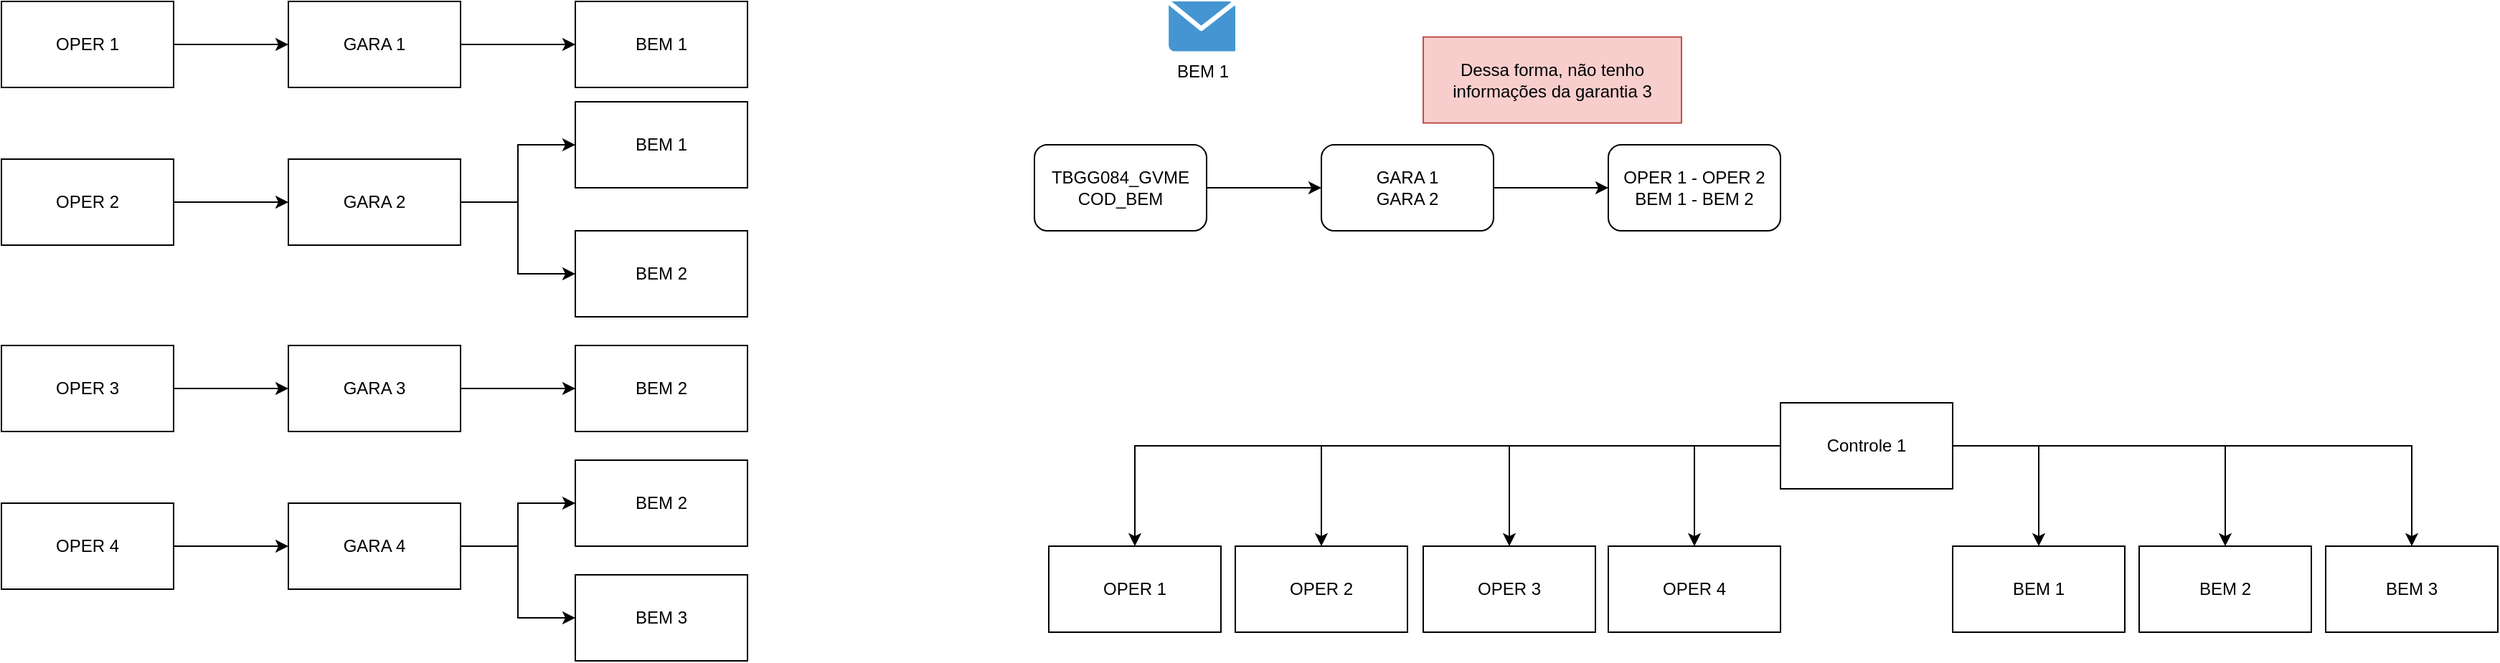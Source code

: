 <mxfile version="20.8.10" type="device" pages="2"><diagram name="Página-1" id="PcQXBWEra2sEcuU_WoIn"><mxGraphModel dx="2058" dy="828" grid="1" gridSize="10" guides="1" tooltips="1" connect="1" arrows="1" fold="1" page="1" pageScale="1" pageWidth="827" pageHeight="1169" math="0" shadow="0"><root><mxCell id="0"/><mxCell id="1" parent="0"/><mxCell id="e2R6fHIGEMqt3kiI3NXK-5" value="" style="edgeStyle=orthogonalEdgeStyle;rounded=0;orthogonalLoop=1;jettySize=auto;html=1;" parent="1" source="e2R6fHIGEMqt3kiI3NXK-1" target="e2R6fHIGEMqt3kiI3NXK-4" edge="1"><mxGeometry relative="1" as="geometry"/></mxCell><mxCell id="e2R6fHIGEMqt3kiI3NXK-1" value="OPER 1" style="rounded=0;whiteSpace=wrap;html=1;" parent="1" vertex="1"><mxGeometry x="160" y="220" width="120" height="60" as="geometry"/></mxCell><mxCell id="e2R6fHIGEMqt3kiI3NXK-7" value="" style="edgeStyle=orthogonalEdgeStyle;rounded=0;orthogonalLoop=1;jettySize=auto;html=1;" parent="1" source="e2R6fHIGEMqt3kiI3NXK-4" target="e2R6fHIGEMqt3kiI3NXK-6" edge="1"><mxGeometry relative="1" as="geometry"/></mxCell><mxCell id="e2R6fHIGEMqt3kiI3NXK-4" value="GARA 1" style="rounded=0;whiteSpace=wrap;html=1;" parent="1" vertex="1"><mxGeometry x="360" y="220" width="120" height="60" as="geometry"/></mxCell><mxCell id="e2R6fHIGEMqt3kiI3NXK-6" value="BEM 1" style="rounded=0;whiteSpace=wrap;html=1;" parent="1" vertex="1"><mxGeometry x="560" y="220" width="120" height="60" as="geometry"/></mxCell><mxCell id="e2R6fHIGEMqt3kiI3NXK-8" value="" style="edgeStyle=orthogonalEdgeStyle;rounded=0;orthogonalLoop=1;jettySize=auto;html=1;" parent="1" source="e2R6fHIGEMqt3kiI3NXK-9" target="e2R6fHIGEMqt3kiI3NXK-11" edge="1"><mxGeometry relative="1" as="geometry"/></mxCell><mxCell id="e2R6fHIGEMqt3kiI3NXK-9" value="OPER 2" style="rounded=0;whiteSpace=wrap;html=1;" parent="1" vertex="1"><mxGeometry x="160" y="330" width="120" height="60" as="geometry"/></mxCell><mxCell id="e2R6fHIGEMqt3kiI3NXK-10" value="" style="edgeStyle=orthogonalEdgeStyle;rounded=0;orthogonalLoop=1;jettySize=auto;html=1;" parent="1" source="e2R6fHIGEMqt3kiI3NXK-11" target="e2R6fHIGEMqt3kiI3NXK-12" edge="1"><mxGeometry relative="1" as="geometry"/></mxCell><mxCell id="e2R6fHIGEMqt3kiI3NXK-19" style="edgeStyle=orthogonalEdgeStyle;rounded=0;orthogonalLoop=1;jettySize=auto;html=1;entryX=0;entryY=0.5;entryDx=0;entryDy=0;" parent="1" source="e2R6fHIGEMqt3kiI3NXK-11" target="e2R6fHIGEMqt3kiI3NXK-18" edge="1"><mxGeometry relative="1" as="geometry"/></mxCell><mxCell id="e2R6fHIGEMqt3kiI3NXK-11" value="GARA 2" style="rounded=0;whiteSpace=wrap;html=1;" parent="1" vertex="1"><mxGeometry x="360" y="330" width="120" height="60" as="geometry"/></mxCell><mxCell id="e2R6fHIGEMqt3kiI3NXK-12" value="BEM 1" style="rounded=0;whiteSpace=wrap;html=1;" parent="1" vertex="1"><mxGeometry x="560" y="290" width="120" height="60" as="geometry"/></mxCell><mxCell id="e2R6fHIGEMqt3kiI3NXK-18" value="BEM 2" style="rounded=0;whiteSpace=wrap;html=1;" parent="1" vertex="1"><mxGeometry x="560" y="380" width="120" height="60" as="geometry"/></mxCell><mxCell id="e2R6fHIGEMqt3kiI3NXK-20" value="" style="edgeStyle=orthogonalEdgeStyle;rounded=0;orthogonalLoop=1;jettySize=auto;html=1;" parent="1" source="e2R6fHIGEMqt3kiI3NXK-21" target="e2R6fHIGEMqt3kiI3NXK-23" edge="1"><mxGeometry relative="1" as="geometry"/></mxCell><mxCell id="e2R6fHIGEMqt3kiI3NXK-21" value="OPER 3" style="rounded=0;whiteSpace=wrap;html=1;" parent="1" vertex="1"><mxGeometry x="160" y="460" width="120" height="60" as="geometry"/></mxCell><mxCell id="e2R6fHIGEMqt3kiI3NXK-22" value="" style="edgeStyle=orthogonalEdgeStyle;rounded=0;orthogonalLoop=1;jettySize=auto;html=1;" parent="1" source="e2R6fHIGEMqt3kiI3NXK-23" target="e2R6fHIGEMqt3kiI3NXK-24" edge="1"><mxGeometry relative="1" as="geometry"/></mxCell><mxCell id="e2R6fHIGEMqt3kiI3NXK-23" value="GARA 3" style="rounded=0;whiteSpace=wrap;html=1;" parent="1" vertex="1"><mxGeometry x="360" y="460" width="120" height="60" as="geometry"/></mxCell><mxCell id="e2R6fHIGEMqt3kiI3NXK-24" value="BEM 2" style="rounded=0;whiteSpace=wrap;html=1;" parent="1" vertex="1"><mxGeometry x="560" y="460" width="120" height="60" as="geometry"/></mxCell><mxCell id="e2R6fHIGEMqt3kiI3NXK-25" value="" style="edgeStyle=orthogonalEdgeStyle;rounded=0;orthogonalLoop=1;jettySize=auto;html=1;" parent="1" source="e2R6fHIGEMqt3kiI3NXK-26" target="e2R6fHIGEMqt3kiI3NXK-28" edge="1"><mxGeometry relative="1" as="geometry"/></mxCell><mxCell id="e2R6fHIGEMqt3kiI3NXK-26" value="OPER 4" style="rounded=0;whiteSpace=wrap;html=1;" parent="1" vertex="1"><mxGeometry x="160" y="570" width="120" height="60" as="geometry"/></mxCell><mxCell id="e2R6fHIGEMqt3kiI3NXK-27" value="" style="edgeStyle=orthogonalEdgeStyle;rounded=0;orthogonalLoop=1;jettySize=auto;html=1;" parent="1" source="e2R6fHIGEMqt3kiI3NXK-28" target="e2R6fHIGEMqt3kiI3NXK-29" edge="1"><mxGeometry relative="1" as="geometry"/></mxCell><mxCell id="e2R6fHIGEMqt3kiI3NXK-31" style="edgeStyle=orthogonalEdgeStyle;rounded=0;orthogonalLoop=1;jettySize=auto;html=1;entryX=0;entryY=0.5;entryDx=0;entryDy=0;" parent="1" source="e2R6fHIGEMqt3kiI3NXK-28" target="e2R6fHIGEMqt3kiI3NXK-30" edge="1"><mxGeometry relative="1" as="geometry"/></mxCell><mxCell id="e2R6fHIGEMqt3kiI3NXK-28" value="GARA 4" style="rounded=0;whiteSpace=wrap;html=1;" parent="1" vertex="1"><mxGeometry x="360" y="570" width="120" height="60" as="geometry"/></mxCell><mxCell id="e2R6fHIGEMqt3kiI3NXK-29" value="BEM 2" style="rounded=0;whiteSpace=wrap;html=1;" parent="1" vertex="1"><mxGeometry x="560" y="540" width="120" height="60" as="geometry"/></mxCell><mxCell id="e2R6fHIGEMqt3kiI3NXK-30" value="BEM 3" style="rounded=0;whiteSpace=wrap;html=1;" parent="1" vertex="1"><mxGeometry x="560" y="620" width="120" height="60" as="geometry"/></mxCell><mxCell id="e2R6fHIGEMqt3kiI3NXK-33" value="BEM 1" style="shadow=0;dashed=0;html=1;strokeColor=none;fillColor=#4495D1;labelPosition=center;verticalLabelPosition=bottom;verticalAlign=top;align=center;outlineConnect=0;shape=mxgraph.veeam.2d.letter;" parent="1" vertex="1"><mxGeometry x="973.6" y="220" width="46.4" height="34.8" as="geometry"/></mxCell><mxCell id="e2R6fHIGEMqt3kiI3NXK-37" value="" style="edgeStyle=orthogonalEdgeStyle;rounded=0;orthogonalLoop=1;jettySize=auto;html=1;" parent="1" source="e2R6fHIGEMqt3kiI3NXK-34" target="e2R6fHIGEMqt3kiI3NXK-36" edge="1"><mxGeometry relative="1" as="geometry"/></mxCell><mxCell id="e2R6fHIGEMqt3kiI3NXK-34" value="TBGG084_GVME&lt;br&gt;COD_BEM" style="rounded=1;whiteSpace=wrap;html=1;" parent="1" vertex="1"><mxGeometry x="880" y="320" width="120" height="60" as="geometry"/></mxCell><mxCell id="e2R6fHIGEMqt3kiI3NXK-39" value="" style="edgeStyle=orthogonalEdgeStyle;rounded=0;orthogonalLoop=1;jettySize=auto;html=1;" parent="1" source="e2R6fHIGEMqt3kiI3NXK-36" target="e2R6fHIGEMqt3kiI3NXK-38" edge="1"><mxGeometry relative="1" as="geometry"/></mxCell><mxCell id="e2R6fHIGEMqt3kiI3NXK-36" value="GARA 1&lt;br&gt;GARA 2" style="whiteSpace=wrap;html=1;rounded=1;" parent="1" vertex="1"><mxGeometry x="1080" y="320" width="120" height="60" as="geometry"/></mxCell><mxCell id="e2R6fHIGEMqt3kiI3NXK-38" value="OPER 1 - OPER 2&lt;br&gt;BEM 1 - BEM 2" style="whiteSpace=wrap;html=1;rounded=1;" parent="1" vertex="1"><mxGeometry x="1280" y="320" width="120" height="60" as="geometry"/></mxCell><mxCell id="e2R6fHIGEMqt3kiI3NXK-40" value="Dessa forma, não tenho informações da garantia 3" style="text;html=1;strokeColor=#b85450;fillColor=#f8cecc;align=center;verticalAlign=middle;whiteSpace=wrap;rounded=0;" parent="1" vertex="1"><mxGeometry x="1151" y="244.8" width="180" height="60" as="geometry"/></mxCell><mxCell id="e2R6fHIGEMqt3kiI3NXK-41" value="OPER 1" style="rounded=0;whiteSpace=wrap;html=1;" parent="1" vertex="1"><mxGeometry x="890" y="600" width="120" height="60" as="geometry"/></mxCell><mxCell id="e2R6fHIGEMqt3kiI3NXK-42" value="OPER 2" style="rounded=0;whiteSpace=wrap;html=1;" parent="1" vertex="1"><mxGeometry x="1020" y="600" width="120" height="60" as="geometry"/></mxCell><mxCell id="e2R6fHIGEMqt3kiI3NXK-43" value="OPER 3" style="rounded=0;whiteSpace=wrap;html=1;" parent="1" vertex="1"><mxGeometry x="1151" y="600" width="120" height="60" as="geometry"/></mxCell><mxCell id="e2R6fHIGEMqt3kiI3NXK-44" value="OPER 4" style="rounded=0;whiteSpace=wrap;html=1;" parent="1" vertex="1"><mxGeometry x="1280" y="600" width="120" height="60" as="geometry"/></mxCell><mxCell id="e2R6fHIGEMqt3kiI3NXK-49" style="edgeStyle=orthogonalEdgeStyle;rounded=0;orthogonalLoop=1;jettySize=auto;html=1;" parent="1" source="e2R6fHIGEMqt3kiI3NXK-45" target="e2R6fHIGEMqt3kiI3NXK-41" edge="1"><mxGeometry relative="1" as="geometry"/></mxCell><mxCell id="e2R6fHIGEMqt3kiI3NXK-50" style="edgeStyle=orthogonalEdgeStyle;rounded=0;orthogonalLoop=1;jettySize=auto;html=1;entryX=0.5;entryY=0;entryDx=0;entryDy=0;" parent="1" source="e2R6fHIGEMqt3kiI3NXK-45" target="e2R6fHIGEMqt3kiI3NXK-42" edge="1"><mxGeometry relative="1" as="geometry"/></mxCell><mxCell id="e2R6fHIGEMqt3kiI3NXK-51" style="edgeStyle=orthogonalEdgeStyle;rounded=0;orthogonalLoop=1;jettySize=auto;html=1;entryX=0.5;entryY=0;entryDx=0;entryDy=0;" parent="1" source="e2R6fHIGEMqt3kiI3NXK-45" target="e2R6fHIGEMqt3kiI3NXK-43" edge="1"><mxGeometry relative="1" as="geometry"/></mxCell><mxCell id="e2R6fHIGEMqt3kiI3NXK-52" style="edgeStyle=orthogonalEdgeStyle;rounded=0;orthogonalLoop=1;jettySize=auto;html=1;entryX=0.5;entryY=0;entryDx=0;entryDy=0;" parent="1" source="e2R6fHIGEMqt3kiI3NXK-45" target="e2R6fHIGEMqt3kiI3NXK-44" edge="1"><mxGeometry relative="1" as="geometry"><Array as="points"><mxPoint x="1340" y="530"/></Array></mxGeometry></mxCell><mxCell id="e2R6fHIGEMqt3kiI3NXK-53" style="edgeStyle=orthogonalEdgeStyle;rounded=0;orthogonalLoop=1;jettySize=auto;html=1;" parent="1" source="e2R6fHIGEMqt3kiI3NXK-45" target="e2R6fHIGEMqt3kiI3NXK-46" edge="1"><mxGeometry relative="1" as="geometry"><Array as="points"><mxPoint x="1580" y="530"/></Array></mxGeometry></mxCell><mxCell id="e2R6fHIGEMqt3kiI3NXK-54" style="edgeStyle=orthogonalEdgeStyle;rounded=0;orthogonalLoop=1;jettySize=auto;html=1;" parent="1" source="e2R6fHIGEMqt3kiI3NXK-45" target="e2R6fHIGEMqt3kiI3NXK-47" edge="1"><mxGeometry relative="1" as="geometry"/></mxCell><mxCell id="e2R6fHIGEMqt3kiI3NXK-55" style="edgeStyle=orthogonalEdgeStyle;rounded=0;orthogonalLoop=1;jettySize=auto;html=1;entryX=0.5;entryY=0;entryDx=0;entryDy=0;" parent="1" source="e2R6fHIGEMqt3kiI3NXK-45" target="e2R6fHIGEMqt3kiI3NXK-48" edge="1"><mxGeometry relative="1" as="geometry"/></mxCell><mxCell id="e2R6fHIGEMqt3kiI3NXK-45" value="Controle 1" style="rounded=0;whiteSpace=wrap;html=1;" parent="1" vertex="1"><mxGeometry x="1400" y="500" width="120" height="60" as="geometry"/></mxCell><mxCell id="e2R6fHIGEMqt3kiI3NXK-46" value="BEM 1" style="rounded=0;whiteSpace=wrap;html=1;" parent="1" vertex="1"><mxGeometry x="1520" y="600" width="120" height="60" as="geometry"/></mxCell><mxCell id="e2R6fHIGEMqt3kiI3NXK-47" value="BEM 2" style="rounded=0;whiteSpace=wrap;html=1;" parent="1" vertex="1"><mxGeometry x="1650" y="600" width="120" height="60" as="geometry"/></mxCell><mxCell id="e2R6fHIGEMqt3kiI3NXK-48" value="BEM 3" style="rounded=0;whiteSpace=wrap;html=1;" parent="1" vertex="1"><mxGeometry x="1780" y="600" width="120" height="60" as="geometry"/></mxCell></root></mxGraphModel></diagram><diagram id="dWnwHGQ7YgfIfuh-KF8Y" name="Página-2"><mxGraphModel dx="2884" dy="835" grid="1" gridSize="10" guides="1" tooltips="1" connect="1" arrows="1" fold="1" page="1" pageScale="1" pageWidth="827" pageHeight="1169" math="0" shadow="0"><root><mxCell id="0"/><mxCell id="1" parent="0"/><mxCell id="OQPy8j9QOg2cC9FdK49f-1" value="" style="edgeStyle=orthogonalEdgeStyle;rounded=0;orthogonalLoop=1;jettySize=auto;html=1;" parent="1" source="OQPy8j9QOg2cC9FdK49f-2" target="OQPy8j9QOg2cC9FdK49f-4" edge="1"><mxGeometry relative="1" as="geometry"/></mxCell><mxCell id="OQPy8j9QOg2cC9FdK49f-2" value="OPER 1&lt;br&gt;SU" style="rounded=0;whiteSpace=wrap;html=1;" parent="1" vertex="1"><mxGeometry x="-40" y="170" width="120" height="60" as="geometry"/></mxCell><mxCell id="OQPy8j9QOg2cC9FdK49f-3" value="" style="edgeStyle=orthogonalEdgeStyle;rounded=0;orthogonalLoop=1;jettySize=auto;html=1;" parent="1" source="OQPy8j9QOg2cC9FdK49f-4" target="OQPy8j9QOg2cC9FdK49f-5" edge="1"><mxGeometry relative="1" as="geometry"/></mxCell><mxCell id="OQPy8j9QOg2cC9FdK49f-4" value="GARA 1&lt;br&gt;Exigido: 1500" style="rounded=0;whiteSpace=wrap;html=1;" parent="1" vertex="1"><mxGeometry x="160" y="170" width="120" height="60" as="geometry"/></mxCell><mxCell id="sn8UAn0AY7RUaYcL1VMi-13" style="edgeStyle=orthogonalEdgeStyle;rounded=0;orthogonalLoop=1;jettySize=auto;html=1;entryX=0;entryY=0.5;entryDx=0;entryDy=0;" parent="1" source="OQPy8j9QOg2cC9FdK49f-5" target="sn8UAn0AY7RUaYcL1VMi-12" edge="1"><mxGeometry relative="1" as="geometry"/></mxCell><mxCell id="OQPy8j9QOg2cC9FdK49f-5" value="BEM 1&lt;br&gt;1000" style="rounded=0;whiteSpace=wrap;html=1;" parent="1" vertex="1"><mxGeometry x="360" y="170" width="120" height="60" as="geometry"/></mxCell><mxCell id="OQPy8j9QOg2cC9FdK49f-6" value="" style="edgeStyle=orthogonalEdgeStyle;rounded=0;orthogonalLoop=1;jettySize=auto;html=1;" parent="1" source="OQPy8j9QOg2cC9FdK49f-7" target="OQPy8j9QOg2cC9FdK49f-10" edge="1"><mxGeometry relative="1" as="geometry"/></mxCell><mxCell id="OQPy8j9QOg2cC9FdK49f-7" value="OPER 2&lt;br&gt;SF" style="rounded=0;whiteSpace=wrap;html=1;" parent="1" vertex="1"><mxGeometry x="-40" y="280" width="120" height="60" as="geometry"/></mxCell><mxCell id="OQPy8j9QOg2cC9FdK49f-8" value="" style="edgeStyle=orthogonalEdgeStyle;rounded=0;orthogonalLoop=1;jettySize=auto;html=1;" parent="1" source="OQPy8j9QOg2cC9FdK49f-10" target="OQPy8j9QOg2cC9FdK49f-11" edge="1"><mxGeometry relative="1" as="geometry"/></mxCell><mxCell id="OQPy8j9QOg2cC9FdK49f-9" style="edgeStyle=orthogonalEdgeStyle;rounded=0;orthogonalLoop=1;jettySize=auto;html=1;entryX=0;entryY=0.5;entryDx=0;entryDy=0;" parent="1" source="OQPy8j9QOg2cC9FdK49f-10" target="OQPy8j9QOg2cC9FdK49f-12" edge="1"><mxGeometry relative="1" as="geometry"/></mxCell><mxCell id="OQPy8j9QOg2cC9FdK49f-10" value="GARA 2&lt;br&gt;Exigido 1100" style="rounded=0;whiteSpace=wrap;html=1;" parent="1" vertex="1"><mxGeometry x="160" y="280" width="120" height="60" as="geometry"/></mxCell><mxCell id="sn8UAn0AY7RUaYcL1VMi-15" style="edgeStyle=orthogonalEdgeStyle;rounded=0;orthogonalLoop=1;jettySize=auto;html=1;entryX=0;entryY=0.5;entryDx=0;entryDy=0;" parent="1" source="OQPy8j9QOg2cC9FdK49f-11" target="sn8UAn0AY7RUaYcL1VMi-14" edge="1"><mxGeometry relative="1" as="geometry"/></mxCell><mxCell id="OQPy8j9QOg2cC9FdK49f-11" value="BEM 1&lt;br&gt;500" style="rounded=0;whiteSpace=wrap;html=1;" parent="1" vertex="1"><mxGeometry x="360" y="240" width="120" height="60" as="geometry"/></mxCell><mxCell id="sn8UAn0AY7RUaYcL1VMi-17" style="edgeStyle=orthogonalEdgeStyle;rounded=0;orthogonalLoop=1;jettySize=auto;html=1;entryX=0;entryY=0.5;entryDx=0;entryDy=0;" parent="1" source="OQPy8j9QOg2cC9FdK49f-12" target="sn8UAn0AY7RUaYcL1VMi-16" edge="1"><mxGeometry relative="1" as="geometry"/></mxCell><mxCell id="OQPy8j9QOg2cC9FdK49f-12" value="BEM 2&lt;br&gt;500" style="rounded=0;whiteSpace=wrap;html=1;" parent="1" vertex="1"><mxGeometry x="360" y="330" width="120" height="60" as="geometry"/></mxCell><mxCell id="OQPy8j9QOg2cC9FdK49f-13" value="" style="edgeStyle=orthogonalEdgeStyle;rounded=0;orthogonalLoop=1;jettySize=auto;html=1;" parent="1" source="OQPy8j9QOg2cC9FdK49f-14" target="OQPy8j9QOg2cC9FdK49f-16" edge="1"><mxGeometry relative="1" as="geometry"/></mxCell><mxCell id="OQPy8j9QOg2cC9FdK49f-14" value="OPER 3&lt;br&gt;XX2" style="rounded=0;whiteSpace=wrap;html=1;" parent="1" vertex="1"><mxGeometry x="-40" y="410" width="120" height="60" as="geometry"/></mxCell><mxCell id="OQPy8j9QOg2cC9FdK49f-15" value="" style="edgeStyle=orthogonalEdgeStyle;rounded=0;orthogonalLoop=1;jettySize=auto;html=1;" parent="1" source="OQPy8j9QOg2cC9FdK49f-16" target="OQPy8j9QOg2cC9FdK49f-17" edge="1"><mxGeometry relative="1" as="geometry"/></mxCell><mxCell id="OQPy8j9QOg2cC9FdK49f-16" value="GARA 3&lt;br&gt;2000" style="rounded=0;whiteSpace=wrap;html=1;" parent="1" vertex="1"><mxGeometry x="160" y="410" width="120" height="60" as="geometry"/></mxCell><mxCell id="sn8UAn0AY7RUaYcL1VMi-19" style="edgeStyle=orthogonalEdgeStyle;rounded=0;orthogonalLoop=1;jettySize=auto;html=1;entryX=0;entryY=0.5;entryDx=0;entryDy=0;" parent="1" source="OQPy8j9QOg2cC9FdK49f-17" target="sn8UAn0AY7RUaYcL1VMi-18" edge="1"><mxGeometry relative="1" as="geometry"/></mxCell><mxCell id="OQPy8j9QOg2cC9FdK49f-17" value="BEM 2&lt;br&gt;1500" style="rounded=0;whiteSpace=wrap;html=1;" parent="1" vertex="1"><mxGeometry x="360" y="410" width="120" height="60" as="geometry"/></mxCell><mxCell id="OQPy8j9QOg2cC9FdK49f-18" value="" style="edgeStyle=orthogonalEdgeStyle;rounded=0;orthogonalLoop=1;jettySize=auto;html=1;" parent="1" source="OQPy8j9QOg2cC9FdK49f-19" target="OQPy8j9QOg2cC9FdK49f-22" edge="1"><mxGeometry relative="1" as="geometry"/></mxCell><mxCell id="OQPy8j9QOg2cC9FdK49f-19" value="OPER 4&lt;br&gt;SU1" style="rounded=0;whiteSpace=wrap;html=1;" parent="1" vertex="1"><mxGeometry x="-40" y="520" width="120" height="60" as="geometry"/></mxCell><mxCell id="OQPy8j9QOg2cC9FdK49f-20" value="" style="edgeStyle=orthogonalEdgeStyle;rounded=0;orthogonalLoop=1;jettySize=auto;html=1;" parent="1" source="OQPy8j9QOg2cC9FdK49f-22" target="OQPy8j9QOg2cC9FdK49f-23" edge="1"><mxGeometry relative="1" as="geometry"/></mxCell><mxCell id="OQPy8j9QOg2cC9FdK49f-21" style="edgeStyle=orthogonalEdgeStyle;rounded=0;orthogonalLoop=1;jettySize=auto;html=1;entryX=0;entryY=0.5;entryDx=0;entryDy=0;" parent="1" source="OQPy8j9QOg2cC9FdK49f-22" target="OQPy8j9QOg2cC9FdK49f-24" edge="1"><mxGeometry relative="1" as="geometry"/></mxCell><mxCell id="OQPy8j9QOg2cC9FdK49f-22" value="GARA 4&lt;br&gt;1600" style="rounded=0;whiteSpace=wrap;html=1;" parent="1" vertex="1"><mxGeometry x="160" y="520" width="120" height="60" as="geometry"/></mxCell><mxCell id="sn8UAn0AY7RUaYcL1VMi-21" style="edgeStyle=orthogonalEdgeStyle;rounded=0;orthogonalLoop=1;jettySize=auto;html=1;entryX=0;entryY=0.5;entryDx=0;entryDy=0;" parent="1" source="OQPy8j9QOg2cC9FdK49f-23" target="sn8UAn0AY7RUaYcL1VMi-20" edge="1"><mxGeometry relative="1" as="geometry"/></mxCell><mxCell id="OQPy8j9QOg2cC9FdK49f-23" value="BEM 2&lt;br&gt;1000" style="rounded=0;whiteSpace=wrap;html=1;" parent="1" vertex="1"><mxGeometry x="360" y="490" width="120" height="60" as="geometry"/></mxCell><mxCell id="sn8UAn0AY7RUaYcL1VMi-23" style="edgeStyle=orthogonalEdgeStyle;rounded=0;orthogonalLoop=1;jettySize=auto;html=1;entryX=0;entryY=0.5;entryDx=0;entryDy=0;" parent="1" source="OQPy8j9QOg2cC9FdK49f-24" target="sn8UAn0AY7RUaYcL1VMi-22" edge="1"><mxGeometry relative="1" as="geometry"/></mxCell><mxCell id="OQPy8j9QOg2cC9FdK49f-24" value="BEM 3&lt;br&gt;500&lt;br&gt;" style="rounded=0;whiteSpace=wrap;html=1;" parent="1" vertex="1"><mxGeometry x="360" y="570" width="120" height="60" as="geometry"/></mxCell><mxCell id="sn8UAn0AY7RUaYcL1VMi-5" value="" style="rounded=0;whiteSpace=wrap;html=1;" parent="1" vertex="1"><mxGeometry x="670" y="100" width="350" height="300" as="geometry"/></mxCell><mxCell id="sn8UAn0AY7RUaYcL1VMi-1" value="BEM 1 GARA 1" style="shadow=0;dashed=0;html=1;strokeColor=none;fillColor=#4495D1;labelPosition=center;verticalLabelPosition=bottom;verticalAlign=top;align=center;outlineConnect=0;shape=mxgraph.veeam.2d.letter;" parent="1" vertex="1"><mxGeometry x="740" y="120" width="46.4" height="34.8" as="geometry"/></mxCell><mxCell id="sn8UAn0AY7RUaYcL1VMi-2" value="Estimulo a partir do bem 1/gara 1" style="text;html=1;align=center;verticalAlign=middle;resizable=0;points=[];autosize=1;strokeColor=none;fillColor=none;" parent="1" vertex="1"><mxGeometry x="786.4" y="130" width="200" height="30" as="geometry"/></mxCell><mxCell id="sn8UAn0AY7RUaYcL1VMi-3" value="GARA 1&lt;br&gt;Suficiencia: -500" style="rounded=0;whiteSpace=wrap;html=1;" parent="1" vertex="1"><mxGeometry x="703.2" y="190" width="120" height="60" as="geometry"/></mxCell><mxCell id="sn8UAn0AY7RUaYcL1VMi-6" value="Calculo 1" style="text;html=1;strokeColor=none;fillColor=none;align=center;verticalAlign=middle;whiteSpace=wrap;rounded=0;" parent="1" vertex="1"><mxGeometry x="670" y="100" width="60" height="30" as="geometry"/></mxCell><mxCell id="sn8UAn0AY7RUaYcL1VMi-7" value="" style="rounded=0;whiteSpace=wrap;html=1;" parent="1" vertex="1"><mxGeometry x="1030" y="100" width="350" height="590" as="geometry"/></mxCell><mxCell id="sn8UAn0AY7RUaYcL1VMi-8" value="Calculo 2" style="text;html=1;strokeColor=none;fillColor=none;align=center;verticalAlign=middle;whiteSpace=wrap;rounded=0;" parent="1" vertex="1"><mxGeometry x="1030" y="100" width="60" height="30" as="geometry"/></mxCell><mxCell id="sn8UAn0AY7RUaYcL1VMi-9" value="BEM 1 GARA 1" style="shadow=0;dashed=0;html=1;strokeColor=none;fillColor=#4495D1;labelPosition=center;verticalLabelPosition=bottom;verticalAlign=top;align=center;outlineConnect=0;shape=mxgraph.veeam.2d.letter;" parent="1" vertex="1"><mxGeometry x="1050" y="132.4" width="46.4" height="34.8" as="geometry"/></mxCell><mxCell id="sn8UAn0AY7RUaYcL1VMi-12" value="VINC - 500" style="rounded=1;whiteSpace=wrap;html=1;" parent="1" vertex="1"><mxGeometry x="540" y="170" width="120" height="60" as="geometry"/></mxCell><mxCell id="sn8UAn0AY7RUaYcL1VMi-14" value="VINC - 500" style="rounded=1;whiteSpace=wrap;html=1;" parent="1" vertex="1"><mxGeometry x="540" y="240" width="120" height="60" as="geometry"/></mxCell><mxCell id="sn8UAn0AY7RUaYcL1VMi-16" value="VINC - 1000" style="rounded=1;whiteSpace=wrap;html=1;" parent="1" vertex="1"><mxGeometry x="540" y="330" width="120" height="60" as="geometry"/></mxCell><mxCell id="sn8UAn0AY7RUaYcL1VMi-18" value="VINC - 1000" style="rounded=1;whiteSpace=wrap;html=1;" parent="1" vertex="1"><mxGeometry x="540" y="410" width="120" height="60" as="geometry"/></mxCell><mxCell id="sn8UAn0AY7RUaYcL1VMi-20" value="VINC - 1000" style="rounded=1;whiteSpace=wrap;html=1;" parent="1" vertex="1"><mxGeometry x="540" y="490" width="120" height="60" as="geometry"/></mxCell><mxCell id="sn8UAn0AY7RUaYcL1VMi-22" value="VINC - 1000" style="rounded=1;whiteSpace=wrap;html=1;" parent="1" vertex="1"><mxGeometry x="540" y="570" width="120" height="60" as="geometry"/></mxCell><mxCell id="sn8UAn0AY7RUaYcL1VMi-24" value="Estimulo a partir do bem 1/gara 1" style="text;html=1;align=center;verticalAlign=middle;resizable=0;points=[];autosize=1;strokeColor=none;fillColor=none;" parent="1" vertex="1"><mxGeometry x="1170" y="132.4" width="200" height="30" as="geometry"/></mxCell><mxCell id="sn8UAn0AY7RUaYcL1VMi-26" value="Busco garantias da conta vinculada ao BEM 1" style="ellipse;shape=cloud;whiteSpace=wrap;html=1;" parent="1" vertex="1"><mxGeometry x="1110" y="170" width="190" height="100" as="geometry"/></mxCell><mxCell id="sn8UAn0AY7RUaYcL1VMi-27" value="GARA 1&lt;br&gt;Suficiencia: -500" style="rounded=0;whiteSpace=wrap;html=1;" parent="1" vertex="1"><mxGeometry x="1150" y="280" width="120" height="60" as="geometry"/></mxCell><mxCell id="sn8UAn0AY7RUaYcL1VMi-28" value="GARA 1&lt;br style=&quot;border-color: var(--border-color);&quot;&gt;Suficiencia: -100" style="rounded=0;whiteSpace=wrap;html=1;" parent="1" vertex="1"><mxGeometry x="1150" y="350" width="120" height="60" as="geometry"/></mxCell><mxCell id="sn8UAn0AY7RUaYcL1VMi-29" value="Aplico regras de priorização" style="ellipse;shape=cloud;whiteSpace=wrap;html=1;" parent="1" vertex="1"><mxGeometry x="1100" y="420" width="220" height="110" as="geometry"/></mxCell><mxCell id="sn8UAn0AY7RUaYcL1VMi-50" style="edgeStyle=orthogonalEdgeStyle;rounded=0;orthogonalLoop=1;jettySize=auto;html=1;" parent="1" source="sn8UAn0AY7RUaYcL1VMi-48" target="sn8UAn0AY7RUaYcL1VMi-49" edge="1"><mxGeometry relative="1" as="geometry"/></mxCell><mxCell id="sn8UAn0AY7RUaYcL1VMi-52" style="edgeStyle=orthogonalEdgeStyle;rounded=0;orthogonalLoop=1;jettySize=auto;html=1;" parent="1" source="sn8UAn0AY7RUaYcL1VMi-48" target="sn8UAn0AY7RUaYcL1VMi-51" edge="1"><mxGeometry relative="1" as="geometry"/></mxCell><mxCell id="sn8UAn0AY7RUaYcL1VMi-48" value="BEM 1&lt;br&gt;" style="rounded=0;whiteSpace=wrap;html=1;" parent="1" vertex="1"><mxGeometry x="340" y="720" width="120" height="60" as="geometry"/></mxCell><mxCell id="sn8UAn0AY7RUaYcL1VMi-61" style="edgeStyle=orthogonalEdgeStyle;rounded=0;orthogonalLoop=1;jettySize=auto;html=1;entryX=0;entryY=0.5;entryDx=0;entryDy=0;" parent="1" source="sn8UAn0AY7RUaYcL1VMi-49" target="sn8UAn0AY7RUaYcL1VMi-60" edge="1"><mxGeometry relative="1" as="geometry"/></mxCell><mxCell id="sn8UAn0AY7RUaYcL1VMi-49" value="GARA 1&lt;br&gt;Exigido: 1500&lt;br&gt;-500" style="rounded=0;whiteSpace=wrap;html=1;" parent="1" vertex="1"><mxGeometry x="560" y="680" width="120" height="60" as="geometry"/></mxCell><mxCell id="sn8UAn0AY7RUaYcL1VMi-63" style="edgeStyle=orthogonalEdgeStyle;rounded=0;orthogonalLoop=1;jettySize=auto;html=1;" parent="1" source="sn8UAn0AY7RUaYcL1VMi-51" target="sn8UAn0AY7RUaYcL1VMi-62" edge="1"><mxGeometry relative="1" as="geometry"/></mxCell><mxCell id="sn8UAn0AY7RUaYcL1VMi-51" value="GARA 2&lt;br&gt;Exigido 1100&lt;br&gt;-100" style="rounded=0;whiteSpace=wrap;html=1;fillColor=#FF6F59;" parent="1" vertex="1"><mxGeometry x="560" y="760" width="120" height="60" as="geometry"/></mxCell><mxCell id="sn8UAn0AY7RUaYcL1VMi-57" style="edgeStyle=orthogonalEdgeStyle;rounded=0;orthogonalLoop=1;jettySize=auto;html=1;entryX=0;entryY=0.5;entryDx=0;entryDy=0;" parent="1" source="sn8UAn0AY7RUaYcL1VMi-53" target="sn8UAn0AY7RUaYcL1VMi-54" edge="1"><mxGeometry relative="1" as="geometry"/></mxCell><mxCell id="sn8UAn0AY7RUaYcL1VMi-58" style="edgeStyle=orthogonalEdgeStyle;rounded=0;orthogonalLoop=1;jettySize=auto;html=1;entryX=0;entryY=0.5;entryDx=0;entryDy=0;" parent="1" source="sn8UAn0AY7RUaYcL1VMi-53" target="sn8UAn0AY7RUaYcL1VMi-55" edge="1"><mxGeometry relative="1" as="geometry"/></mxCell><mxCell id="sn8UAn0AY7RUaYcL1VMi-59" style="edgeStyle=orthogonalEdgeStyle;rounded=0;orthogonalLoop=1;jettySize=auto;html=1;entryX=0;entryY=0.5;entryDx=0;entryDy=0;" parent="1" source="sn8UAn0AY7RUaYcL1VMi-53" target="sn8UAn0AY7RUaYcL1VMi-56" edge="1"><mxGeometry relative="1" as="geometry"/></mxCell><mxCell id="sn8UAn0AY7RUaYcL1VMi-53" value="BEM 2&lt;br&gt;500" style="rounded=0;whiteSpace=wrap;html=1;" parent="1" vertex="1"><mxGeometry x="340" y="920" width="120" height="60" as="geometry"/></mxCell><mxCell id="sn8UAn0AY7RUaYcL1VMi-68" style="edgeStyle=orthogonalEdgeStyle;rounded=0;orthogonalLoop=1;jettySize=auto;html=1;entryX=-0.032;entryY=0.495;entryDx=0;entryDy=0;entryPerimeter=0;" parent="1" source="sn8UAn0AY7RUaYcL1VMi-54" target="sn8UAn0AY7RUaYcL1VMi-67" edge="1"><mxGeometry relative="1" as="geometry"/></mxCell><mxCell id="sn8UAn0AY7RUaYcL1VMi-54" value="GARA 2&lt;br&gt;Exigido 1100&lt;br&gt;-100" style="rounded=0;whiteSpace=wrap;html=1;" parent="1" vertex="1"><mxGeometry x="560" y="840" width="120" height="60" as="geometry"/></mxCell><mxCell id="sn8UAn0AY7RUaYcL1VMi-70" style="edgeStyle=orthogonalEdgeStyle;rounded=0;orthogonalLoop=1;jettySize=auto;html=1;entryX=0;entryY=0.5;entryDx=0;entryDy=0;" parent="1" source="sn8UAn0AY7RUaYcL1VMi-55" target="sn8UAn0AY7RUaYcL1VMi-69" edge="1"><mxGeometry relative="1" as="geometry"/></mxCell><mxCell id="sn8UAn0AY7RUaYcL1VMi-55" value="GARA 3&lt;br&gt;-500" style="rounded=0;whiteSpace=wrap;html=1;" parent="1" vertex="1"><mxGeometry x="560" y="920" width="120" height="60" as="geometry"/></mxCell><mxCell id="sn8UAn0AY7RUaYcL1VMi-66" style="edgeStyle=orthogonalEdgeStyle;rounded=0;orthogonalLoop=1;jettySize=auto;html=1;entryX=0;entryY=0.5;entryDx=0;entryDy=0;" parent="1" source="sn8UAn0AY7RUaYcL1VMi-56" target="sn8UAn0AY7RUaYcL1VMi-64" edge="1"><mxGeometry relative="1" as="geometry"/></mxCell><mxCell id="sn8UAn0AY7RUaYcL1VMi-56" value="GARA 4&lt;br&gt;-100" style="rounded=0;whiteSpace=wrap;html=1;" parent="1" vertex="1"><mxGeometry x="560" y="1000" width="120" height="60" as="geometry"/></mxCell><mxCell id="sn8UAn0AY7RUaYcL1VMi-60" value="VINC 1&lt;br&gt;Retido : 500&lt;br&gt;Atu: 0" style="rounded=1;whiteSpace=wrap;html=1;" parent="1" vertex="1"><mxGeometry x="720" y="680" width="120" height="60" as="geometry"/></mxCell><mxCell id="sn8UAn0AY7RUaYcL1VMi-62" value="VINC 2&lt;br&gt;Retido : 0&lt;br&gt;Atu: 0" style="rounded=1;whiteSpace=wrap;html=1;" parent="1" vertex="1"><mxGeometry x="720" y="760" width="120" height="60" as="geometry"/></mxCell><mxCell id="sn8UAn0AY7RUaYcL1VMi-64" value="VINC 2&lt;br&gt;Retido : 100&lt;br&gt;Atu: 900" style="rounded=1;whiteSpace=wrap;html=1;" parent="1" vertex="1"><mxGeometry x="720" y="1000" width="120" height="60" as="geometry"/></mxCell><mxCell id="sn8UAn0AY7RUaYcL1VMi-67" value="VINC 2&lt;br&gt;Retido : 100&lt;br&gt;Atu: 800" style="rounded=1;whiteSpace=wrap;html=1;" parent="1" vertex="1"><mxGeometry x="720" y="840" width="120" height="60" as="geometry"/></mxCell><mxCell id="sn8UAn0AY7RUaYcL1VMi-69" value="VINC 2&lt;br&gt;Retido : 500&lt;br&gt;Atu: 300" style="rounded=1;whiteSpace=wrap;html=1;" parent="1" vertex="1"><mxGeometry x="720" y="920" width="120" height="60" as="geometry"/></mxCell></root></mxGraphModel></diagram></mxfile>